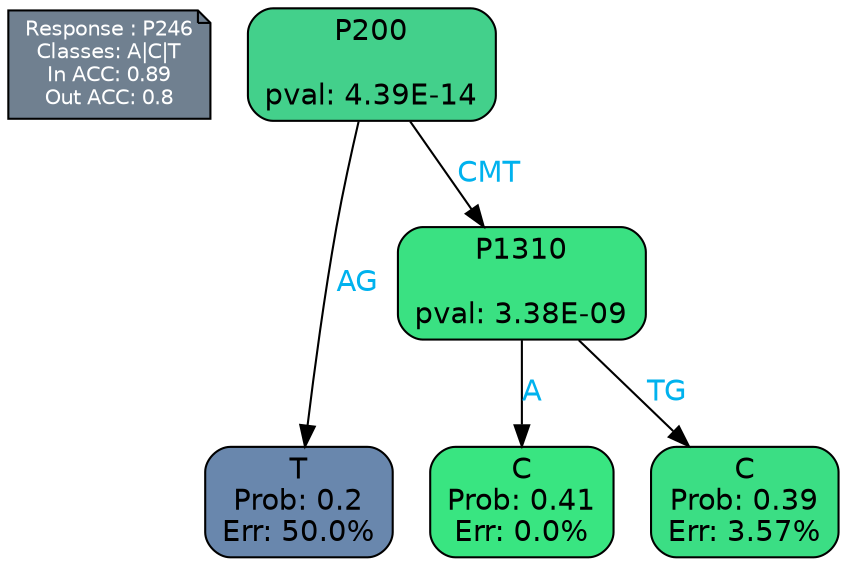 digraph Tree {
node [shape=box, style="filled, rounded", color="black", fontname=helvetica] ;
graph [ranksep=equally, splines=polylines, bgcolor=transparent, dpi=600] ;
edge [fontname=helvetica] ;
LEGEND [label="Response : P246
Classes: A|C|T
In ACC: 0.89
Out ACC: 0.8
",shape=note,align=left,style=filled,fillcolor="slategray",fontcolor="white",fontsize=10];1 [label="P200

pval: 4.39E-14", fillcolor="#43d08b"] ;
2 [label="T
Prob: 0.2
Err: 50.0%", fillcolor="#6987ad"] ;
3 [label="P1310

pval: 3.38E-09", fillcolor="#3ae182"] ;
4 [label="C
Prob: 0.41
Err: 0.0%", fillcolor="#39e581"] ;
5 [label="C
Prob: 0.39
Err: 3.57%", fillcolor="#3bde84"] ;
1 -> 2 [label="AG",fontcolor=deepskyblue2] ;
1 -> 3 [label="CMT",fontcolor=deepskyblue2] ;
3 -> 4 [label="A",fontcolor=deepskyblue2] ;
3 -> 5 [label="TG",fontcolor=deepskyblue2] ;
{rank = same; 2;4;5;}{rank = same; LEGEND;1;}}